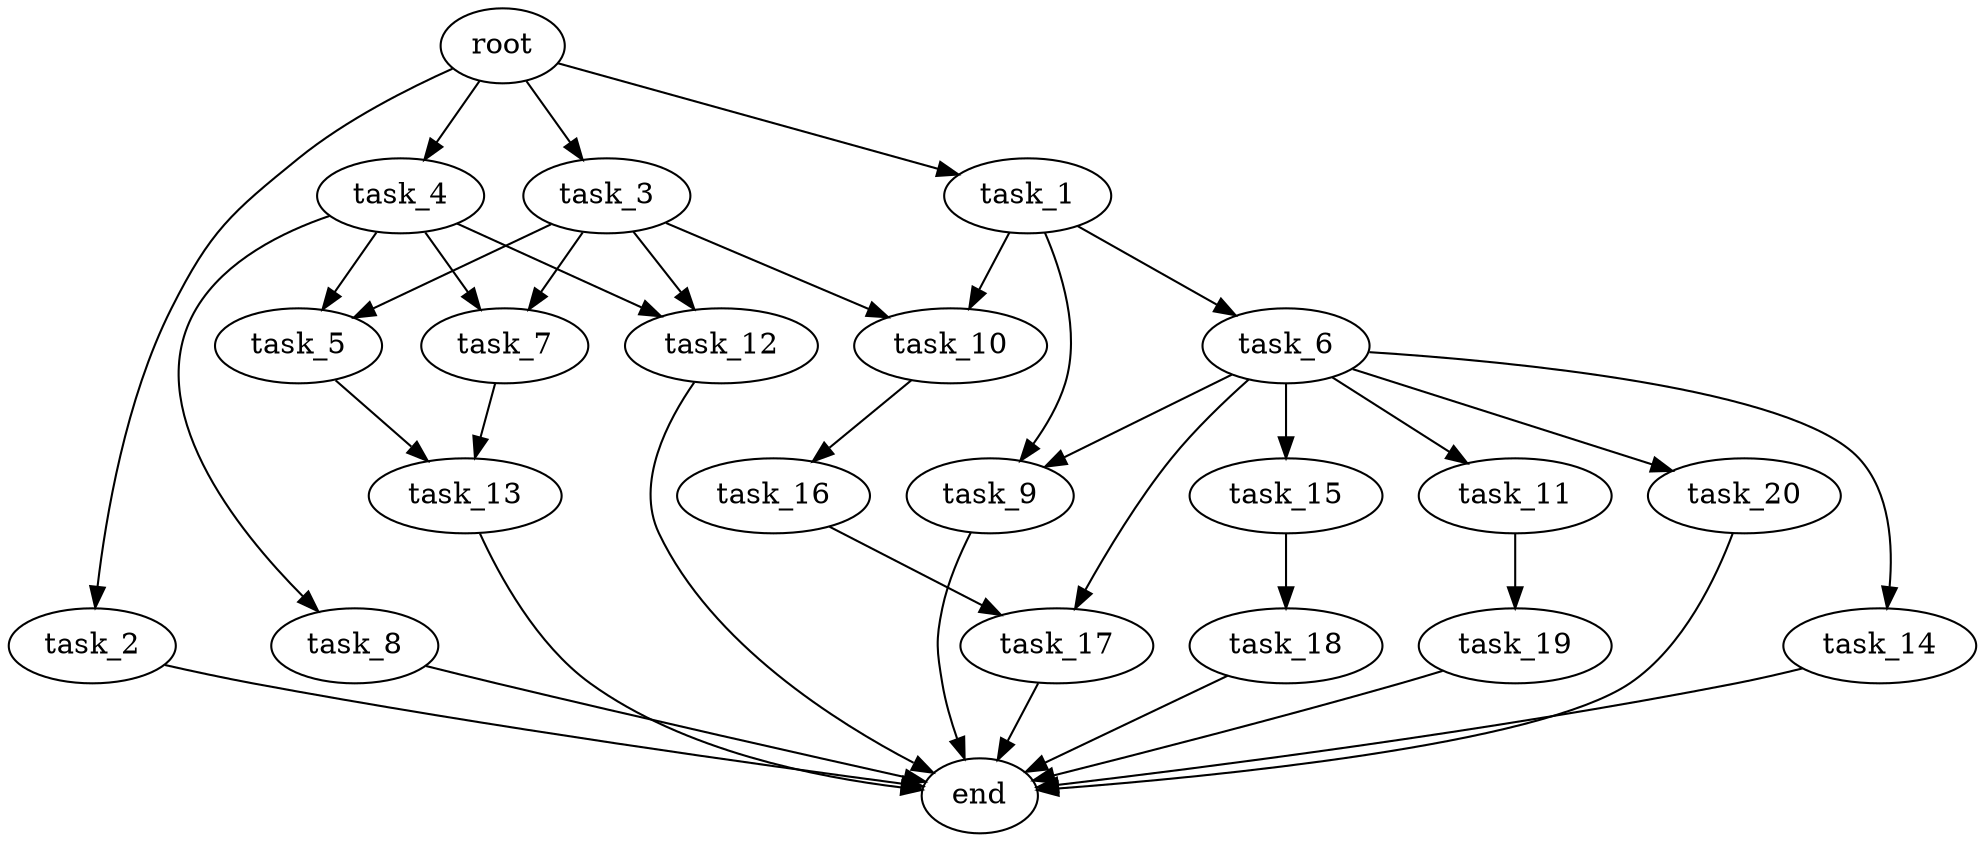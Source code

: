 digraph G {
  root [size="0.000000e+00"];
  task_1 [size="4.639803e+10"];
  task_2 [size="5.917318e+10"];
  task_3 [size="4.934113e+10"];
  task_4 [size="7.726360e+10"];
  task_5 [size="1.955029e+10"];
  task_6 [size="9.004533e+10"];
  task_7 [size="7.605062e+10"];
  task_8 [size="2.452024e+10"];
  task_9 [size="6.477245e+08"];
  task_10 [size="4.100951e+10"];
  task_11 [size="2.330744e+10"];
  task_12 [size="3.464891e+10"];
  task_13 [size="8.395900e+10"];
  task_14 [size="8.772109e+10"];
  task_15 [size="9.509952e+10"];
  task_16 [size="1.561894e+08"];
  task_17 [size="6.573381e+10"];
  task_18 [size="8.490211e+10"];
  task_19 [size="7.272423e+10"];
  task_20 [size="1.040386e+10"];
  end [size="0.000000e+00"];

  root -> task_1 [size="1.000000e-12"];
  root -> task_2 [size="1.000000e-12"];
  root -> task_3 [size="1.000000e-12"];
  root -> task_4 [size="1.000000e-12"];
  task_1 -> task_6 [size="9.004533e+08"];
  task_1 -> task_9 [size="3.238622e+06"];
  task_1 -> task_10 [size="2.050476e+08"];
  task_2 -> end [size="1.000000e-12"];
  task_3 -> task_5 [size="9.775144e+07"];
  task_3 -> task_7 [size="3.802531e+08"];
  task_3 -> task_10 [size="2.050476e+08"];
  task_3 -> task_12 [size="1.732445e+08"];
  task_4 -> task_5 [size="9.775144e+07"];
  task_4 -> task_7 [size="3.802531e+08"];
  task_4 -> task_8 [size="2.452024e+08"];
  task_4 -> task_12 [size="1.732445e+08"];
  task_5 -> task_13 [size="4.197950e+08"];
  task_6 -> task_9 [size="3.238622e+06"];
  task_6 -> task_11 [size="2.330744e+08"];
  task_6 -> task_14 [size="8.772109e+08"];
  task_6 -> task_15 [size="9.509952e+08"];
  task_6 -> task_17 [size="3.286691e+08"];
  task_6 -> task_20 [size="1.040386e+08"];
  task_7 -> task_13 [size="4.197950e+08"];
  task_8 -> end [size="1.000000e-12"];
  task_9 -> end [size="1.000000e-12"];
  task_10 -> task_16 [size="1.561894e+06"];
  task_11 -> task_19 [size="7.272423e+08"];
  task_12 -> end [size="1.000000e-12"];
  task_13 -> end [size="1.000000e-12"];
  task_14 -> end [size="1.000000e-12"];
  task_15 -> task_18 [size="8.490211e+08"];
  task_16 -> task_17 [size="3.286691e+08"];
  task_17 -> end [size="1.000000e-12"];
  task_18 -> end [size="1.000000e-12"];
  task_19 -> end [size="1.000000e-12"];
  task_20 -> end [size="1.000000e-12"];
}
